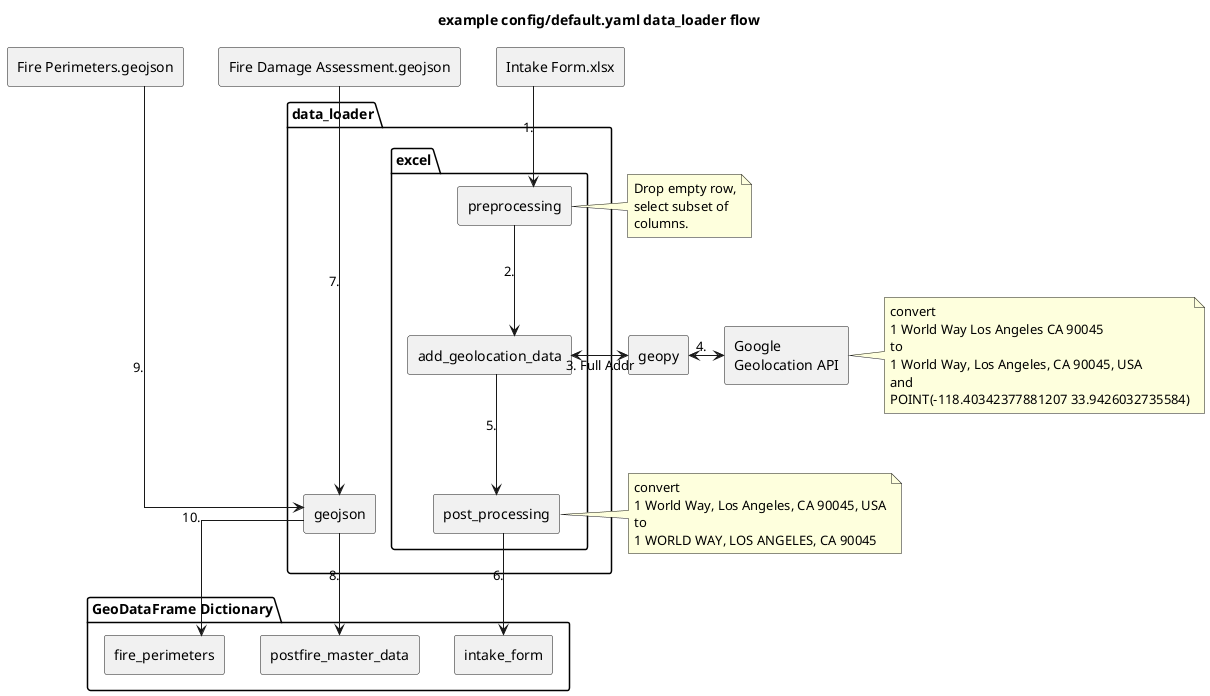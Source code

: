 @startuml
title example config/default.yaml data_loader flow

skinparam componentStyle rectangle
skinparam linetype polyline
skinparam linetype ortho

[Intake Form.xlsx] as intake_xlsx
[Fire Damage Assessment.geojson] as master_data_geojson
[Fire Perimeters.geojson] as fire_perimeters_geojson

[geopy]
[Google\nGeolocation API] as GoogleV3

intake_xlsx -[hidden]left- master_data_geojson
master_data_geojson-[hidden]left- fire_perimeters_geojson


package "data_loader" {
    package "excel" {
        [preprocessing] as excel_pre
        [add_geolocation_data] as excel_geo
        [post_processing] as excel_post
    }
    [geojson]
}
excel_post -[hidden]left- geojson

folder "GeoDataFrame Dictionary" {
    [intake_form]
    [postfire_master_data]
    [fire_perimeters]
}
intake_form-[hidden]left- postfire_master_data
postfire_master_data-[hidden]left- fire_perimeters

intake_xlsx -down-> excel_pre: 1.
note right of excel_pre
Drop empty row,
select subset of
columns.
end note
excel_pre -down-> excel_geo: 2.
excel_geo <-> geopy: 3. Full Addr
geopy <-> GoogleV3: 4.
note right of GoogleV3
convert
1 World Way Los Angeles CA 90045
to
1 World Way, Los Angeles, CA 90045, USA
and
POINT(-118.40342377881207 33.9426032735584)
end note
excel_geo -down-> excel_post: 5.
note right of excel_post
convert
1 World Way, Los Angeles, CA 90045, USA
to
1 WORLD WAY, LOS ANGELES, CA 90045
end note
excel_post -down-> intake_form: 6.

master_data_geojson -down-> geojson: 7.
geojson -down-> postfire_master_data: 8.

fire_perimeters_geojson -down-> geojson: 9.
geojson -down-> fire_perimeters: 10.
@enduml